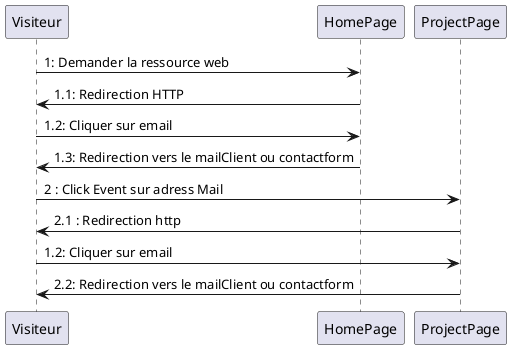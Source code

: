 @startuml
Visiteur -> "HomePage" as HomePage : 1: Demander la ressource web
HomePage -> Visiteur : 1.1: Redirection HTTP
Visiteur -> HomePage : 1.2: Cliquer sur email
HomePage -> Visiteur : 1.3: Redirection vers le mailClient ou contactform
Visiteur -> "ProjectPage" as ProjectPage : 2 : Click Event sur adress Mail
ProjectPage -> Visiteur : 2.1 : Redirection http
Visiteur -> ProjectPage : 1.2: Cliquer sur email
ProjectPage -> Visiteur : 2.2: Redirection vers le mailClient ou contactform
@enduml